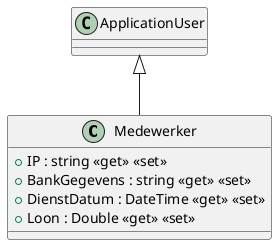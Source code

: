 @startuml
class Medewerker {
    + IP : string <<get>> <<set>>
    + BankGegevens : string <<get>> <<set>>
    + DienstDatum : DateTime <<get>> <<set>>
    + Loon : Double <<get>> <<set>>
}
ApplicationUser <|-- Medewerker
@enduml

